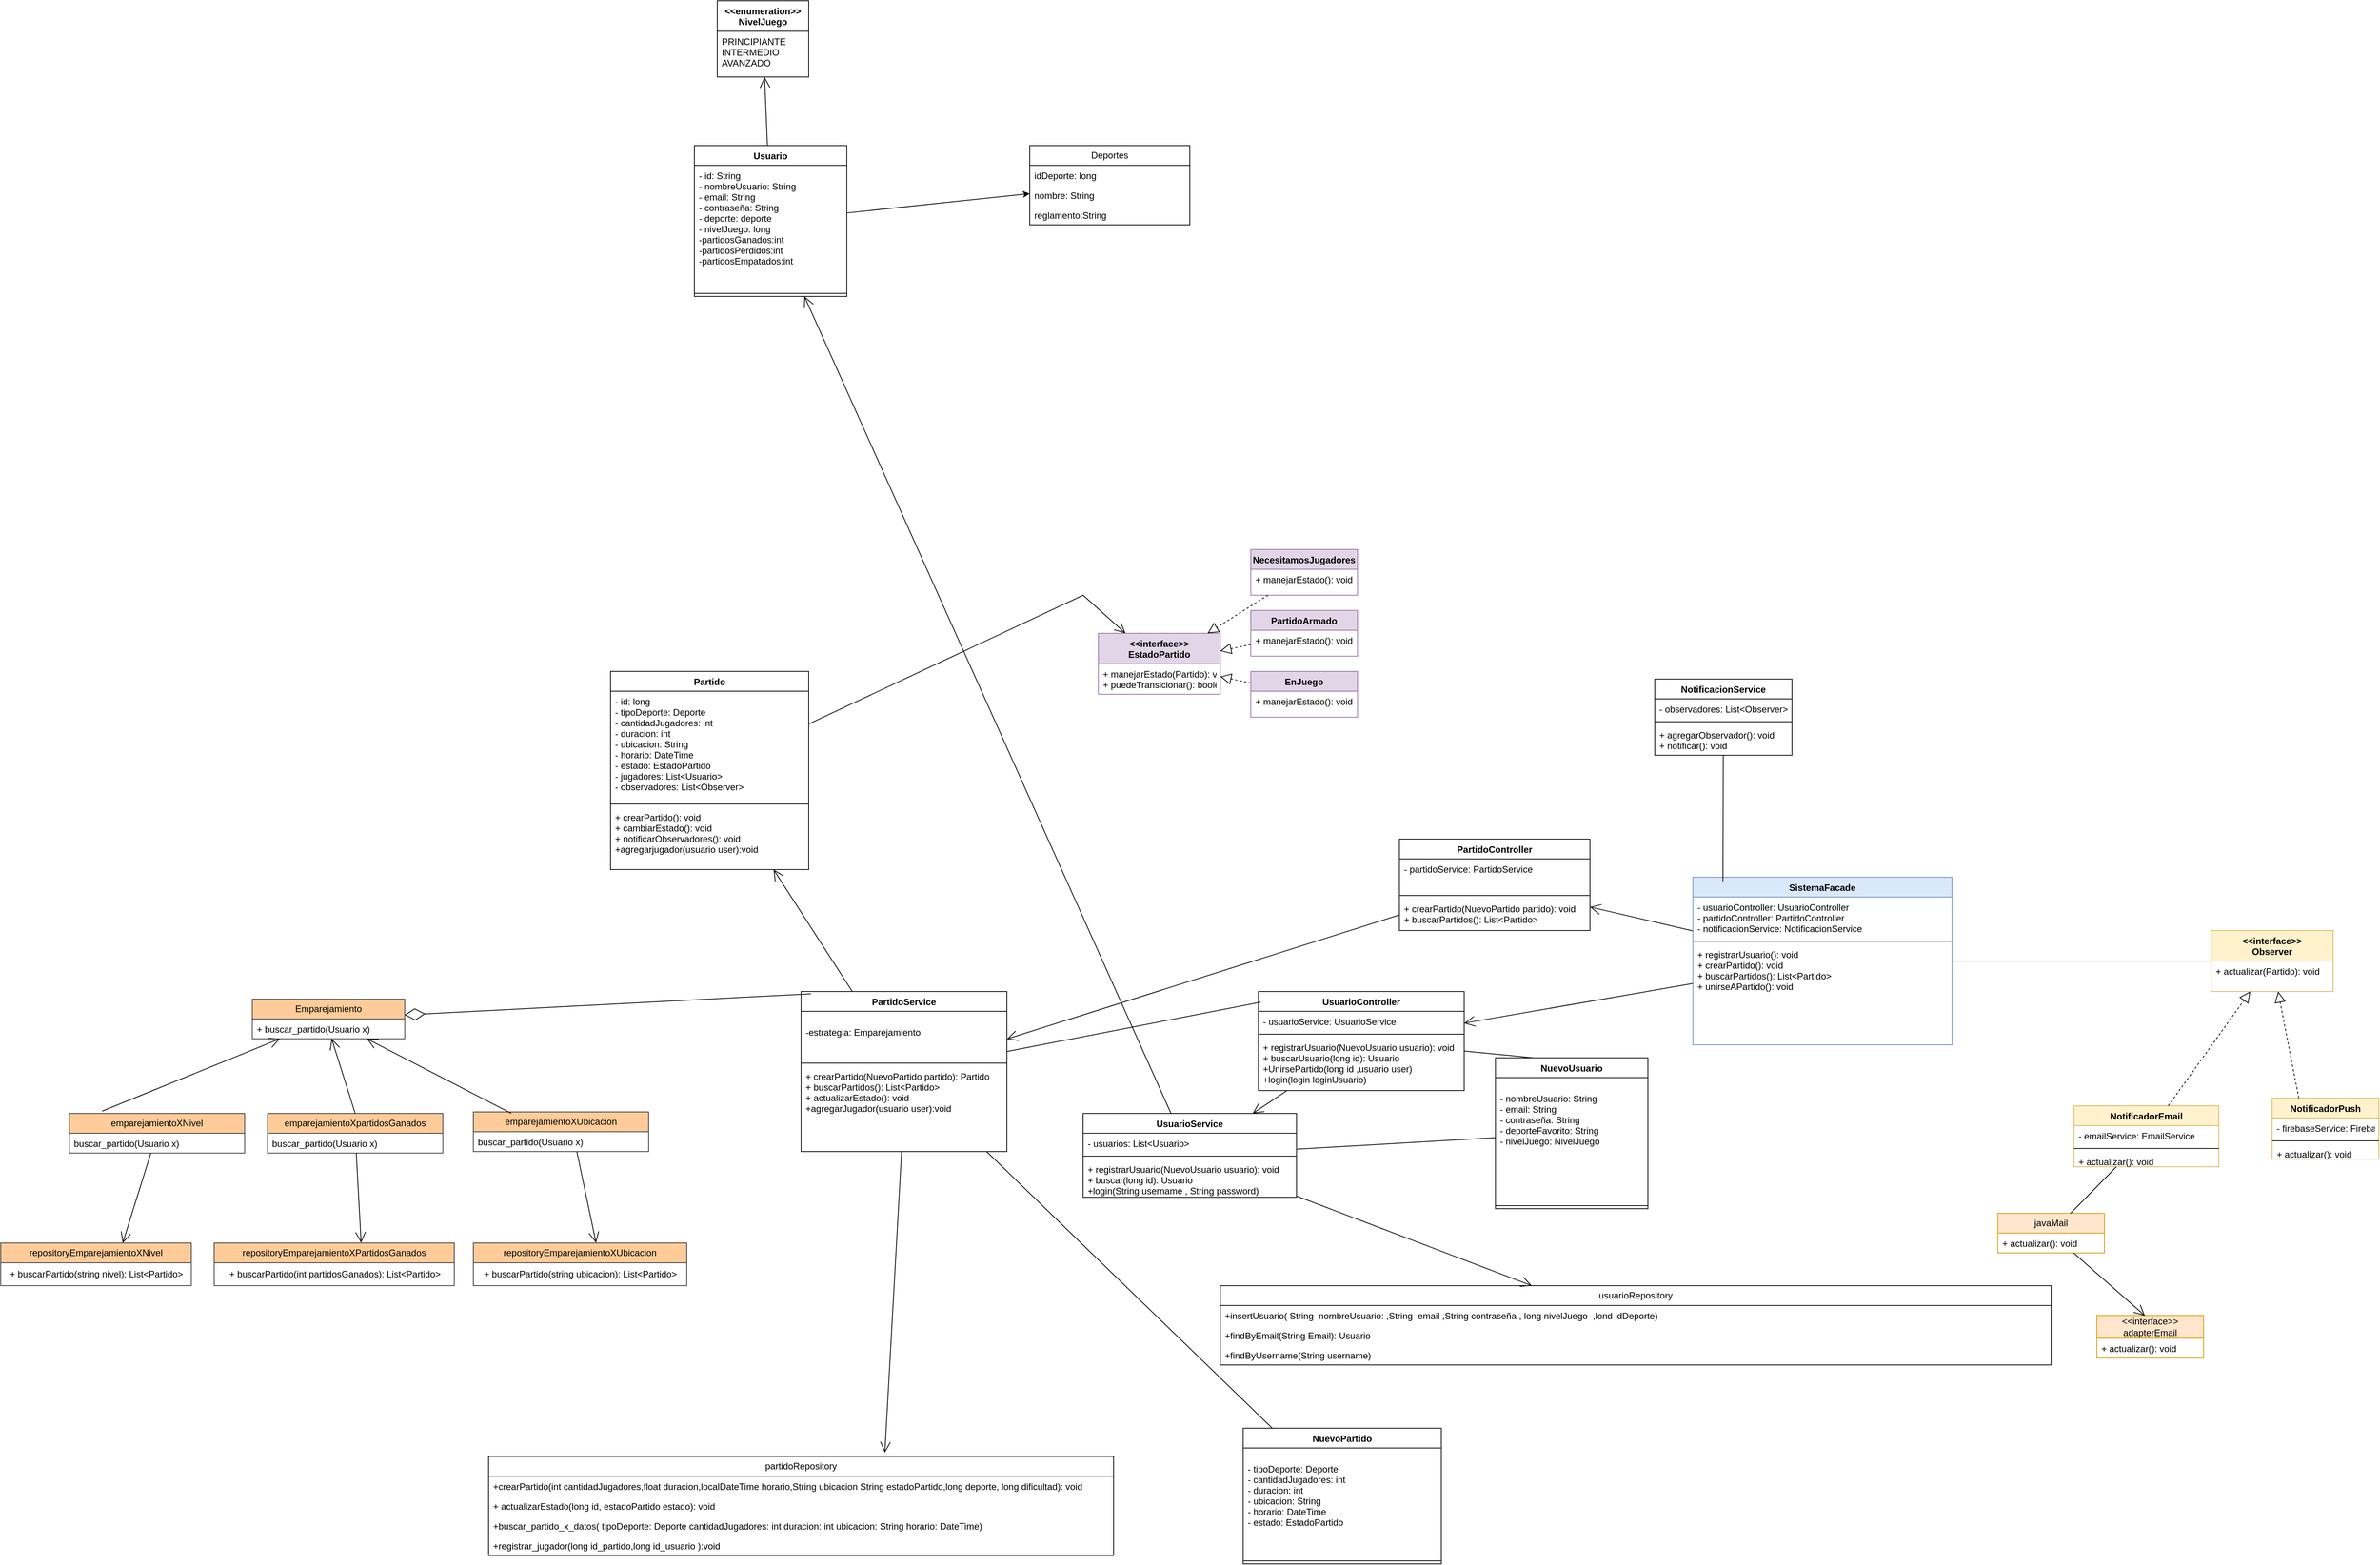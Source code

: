 <mxfile version="27.1.5">
  <diagram name="Sistema Uno Mas" id="S-PPiSsKCW6sKXs3TDAY">
    <mxGraphModel dx="2328" dy="1957" grid="1" gridSize="10" guides="1" tooltips="1" connect="1" arrows="1" fold="1" page="1" pageScale="1" pageWidth="827" pageHeight="1169" math="0" shadow="0">
      <root>
        <mxCell id="0" />
        <mxCell id="1" parent="0" />
        <mxCell id="7enQQFhJduCWUwf3kR5V-2" value="Usuario" style="swimlane;fontStyle=1;align=center;verticalAlign=top;childLayout=stackLayout;horizontal=1;startSize=26;horizontalStack=0;resizeParent=1;resizeParentMax=0;resizeLast=0;collapsible=1;marginBottom=0;" parent="1" vertex="1">
          <mxGeometry x="90" y="100" width="200" height="198" as="geometry" />
        </mxCell>
        <mxCell id="7enQQFhJduCWUwf3kR5V-3" value="- id: String&#xa;- nombreUsuario: String&#xa;- email: String&#xa;- contraseña: String&#xa;- deporte: deporte&#xa;- nivelJuego: long&#xa;-partidosGanados:int&#xa;-partidosPerdidos:int&#xa;-partidosEmpatados:int" style="text;strokeColor=none;fillColor=none;align=left;verticalAlign=top;spacingLeft=4;spacingRight=4;overflow=hidden;rotatable=0;points=[[0,0.5],[1,0.5]];portConstraint=eastwest;" parent="7enQQFhJduCWUwf3kR5V-2" vertex="1">
          <mxGeometry y="26" width="200" height="164" as="geometry" />
        </mxCell>
        <mxCell id="7enQQFhJduCWUwf3kR5V-4" value="" style="line;strokeWidth=1;fillColor=none;align=left;verticalAlign=middle;spacingTop=-1;spacingLeft=3;spacingRight=3;rotatable=0;labelPosition=right;points=[];portConstraint=eastwest;" parent="7enQQFhJduCWUwf3kR5V-2" vertex="1">
          <mxGeometry y="190" width="200" height="8" as="geometry" />
        </mxCell>
        <mxCell id="7enQQFhJduCWUwf3kR5V-6" value="&lt;&lt;enumeration&gt;&gt;&#xa;NivelJuego" style="swimlane;fontStyle=1;align=center;verticalAlign=top;childLayout=stackLayout;horizontal=1;startSize=40;horizontalStack=0;resizeParent=1;resizeParentMax=0;resizeLast=0;collapsible=1;marginBottom=0;" parent="1" vertex="1">
          <mxGeometry x="120" y="-90" width="120" height="100" as="geometry" />
        </mxCell>
        <mxCell id="7enQQFhJduCWUwf3kR5V-7" value="PRINCIPIANTE&#xa;INTERMEDIO&#xa;AVANZADO" style="text;strokeColor=none;fillColor=none;align=left;verticalAlign=top;spacingLeft=4;spacingRight=4;overflow=hidden;rotatable=0;points=[[0,0.5],[1,0.5]];portConstraint=eastwest;" parent="7enQQFhJduCWUwf3kR5V-6" vertex="1">
          <mxGeometry y="40" width="120" height="60" as="geometry" />
        </mxCell>
        <mxCell id="7enQQFhJduCWUwf3kR5V-8" value="Partido" style="swimlane;fontStyle=1;align=center;verticalAlign=top;childLayout=stackLayout;horizontal=1;startSize=26;horizontalStack=0;resizeParent=1;resizeParentMax=0;resizeLast=0;collapsible=1;marginBottom=0;" parent="1" vertex="1">
          <mxGeometry x="-20" y="790" width="260" height="260" as="geometry" />
        </mxCell>
        <mxCell id="7enQQFhJduCWUwf3kR5V-9" value="- id: long&#xa;- tipoDeporte: Deporte&#xa;- cantidadJugadores: int&#xa;- duracion: int&#xa;- ubicacion: String&#xa;- horario: DateTime&#xa;- estado: EstadoPartido&#xa;- jugadores: List&lt;Usuario&gt;&#xa;- observadores: List&lt;Observer&gt;" style="text;strokeColor=none;fillColor=none;align=left;verticalAlign=top;spacingLeft=4;spacingRight=4;overflow=hidden;rotatable=0;points=[[0,0.5],[1,0.5]];portConstraint=eastwest;" parent="7enQQFhJduCWUwf3kR5V-8" vertex="1">
          <mxGeometry y="26" width="260" height="144" as="geometry" />
        </mxCell>
        <mxCell id="7enQQFhJduCWUwf3kR5V-10" value="" style="line;strokeWidth=1;fillColor=none;align=left;verticalAlign=middle;spacingTop=-1;spacingLeft=3;spacingRight=3;rotatable=0;labelPosition=right;points=[];portConstraint=eastwest;" parent="7enQQFhJduCWUwf3kR5V-8" vertex="1">
          <mxGeometry y="170" width="260" height="8" as="geometry" />
        </mxCell>
        <mxCell id="7enQQFhJduCWUwf3kR5V-11" value="+ crearPartido(): void&#xa;+ cambiarEstado(): void&#xa;+ notificarObservadores(): void&#xa;+agregarjugador(usuario user):void" style="text;strokeColor=none;fillColor=none;align=left;verticalAlign=top;spacingLeft=4;spacingRight=4;overflow=hidden;rotatable=0;points=[[0,0.5],[1,0.5]];portConstraint=eastwest;" parent="7enQQFhJduCWUwf3kR5V-8" vertex="1">
          <mxGeometry y="178" width="260" height="82" as="geometry" />
        </mxCell>
        <mxCell id="7enQQFhJduCWUwf3kR5V-13" value="&lt;&lt;interface&gt;&gt;&#xa;EstadoPartido" style="swimlane;fontStyle=1;align=center;verticalAlign=top;childLayout=stackLayout;horizontal=1;startSize=40;horizontalStack=0;resizeParent=1;resizeParentMax=0;resizeLast=0;collapsible=1;marginBottom=0;fillColor=#E1D5E7;strokeColor=#9673A6;" parent="1" vertex="1">
          <mxGeometry x="620" y="740" width="160" height="80" as="geometry" />
        </mxCell>
        <mxCell id="7enQQFhJduCWUwf3kR5V-14" value="+ manejarEstado(Partido): void&#xa;+ puedeTransicionar(): boolean" style="text;strokeColor=none;fillColor=none;align=left;verticalAlign=top;spacingLeft=4;spacingRight=4;overflow=hidden;rotatable=0;points=[[0,0.5],[1,0.5]];portConstraint=eastwest;" parent="7enQQFhJduCWUwf3kR5V-13" vertex="1">
          <mxGeometry y="40" width="160" height="40" as="geometry" />
        </mxCell>
        <mxCell id="7enQQFhJduCWUwf3kR5V-15" value="NecesitamosJugadores" style="swimlane;fontStyle=1;align=center;verticalAlign=top;childLayout=stackLayout;horizontal=1;startSize=26;horizontalStack=0;resizeParent=1;resizeParentMax=0;resizeLast=0;collapsible=1;marginBottom=0;fillColor=#E1D5E7;strokeColor=#9673A6;" parent="1" vertex="1">
          <mxGeometry x="820" y="630" width="140" height="60" as="geometry" />
        </mxCell>
        <mxCell id="7enQQFhJduCWUwf3kR5V-16" value="+ manejarEstado(): void" style="text;strokeColor=none;fillColor=none;align=left;verticalAlign=top;spacingLeft=4;spacingRight=4;overflow=hidden;rotatable=0;points=[[0,0.5],[1,0.5]];portConstraint=eastwest;" parent="7enQQFhJduCWUwf3kR5V-15" vertex="1">
          <mxGeometry y="26" width="140" height="34" as="geometry" />
        </mxCell>
        <mxCell id="7enQQFhJduCWUwf3kR5V-17" value="PartidoArmado" style="swimlane;fontStyle=1;align=center;verticalAlign=top;childLayout=stackLayout;horizontal=1;startSize=26;horizontalStack=0;resizeParent=1;resizeParentMax=0;resizeLast=0;collapsible=1;marginBottom=0;fillColor=#E1D5E7;strokeColor=#9673A6;" parent="1" vertex="1">
          <mxGeometry x="820" y="710" width="140" height="60" as="geometry" />
        </mxCell>
        <mxCell id="7enQQFhJduCWUwf3kR5V-18" value="+ manejarEstado(): void" style="text;strokeColor=none;fillColor=none;align=left;verticalAlign=top;spacingLeft=4;spacingRight=4;overflow=hidden;rotatable=0;points=[[0,0.5],[1,0.5]];portConstraint=eastwest;" parent="7enQQFhJduCWUwf3kR5V-17" vertex="1">
          <mxGeometry y="26" width="140" height="34" as="geometry" />
        </mxCell>
        <mxCell id="7enQQFhJduCWUwf3kR5V-19" value="EnJuego" style="swimlane;fontStyle=1;align=center;verticalAlign=top;childLayout=stackLayout;horizontal=1;startSize=26;horizontalStack=0;resizeParent=1;resizeParentMax=0;resizeLast=0;collapsible=1;marginBottom=0;fillColor=#E1D5E7;strokeColor=#9673A6;" parent="1" vertex="1">
          <mxGeometry x="820" y="790" width="140" height="60" as="geometry" />
        </mxCell>
        <mxCell id="7enQQFhJduCWUwf3kR5V-20" value="+ manejarEstado(): void" style="text;strokeColor=none;fillColor=none;align=left;verticalAlign=top;spacingLeft=4;spacingRight=4;overflow=hidden;rotatable=0;points=[[0,0.5],[1,0.5]];portConstraint=eastwest;" parent="7enQQFhJduCWUwf3kR5V-19" vertex="1">
          <mxGeometry y="26" width="140" height="34" as="geometry" />
        </mxCell>
        <mxCell id="7enQQFhJduCWUwf3kR5V-61" value="SistemaFacade" style="swimlane;fontStyle=1;align=center;verticalAlign=top;childLayout=stackLayout;horizontal=1;startSize=26;horizontalStack=0;resizeParent=1;resizeParentMax=0;resizeLast=0;collapsible=1;marginBottom=0;fillColor=#DAE8FC;strokeColor=#6C8EBF;" parent="1" vertex="1">
          <mxGeometry x="1400" y="1060" width="340" height="220" as="geometry" />
        </mxCell>
        <mxCell id="7enQQFhJduCWUwf3kR5V-62" value="- usuarioController: UsuarioController&#xa;- partidoController: PartidoController&#xa;- notificacionService: NotificacionService" style="text;strokeColor=none;fillColor=none;align=left;verticalAlign=top;spacingLeft=4;spacingRight=4;overflow=hidden;rotatable=0;points=[[0,0.5],[1,0.5]];portConstraint=eastwest;" parent="7enQQFhJduCWUwf3kR5V-61" vertex="1">
          <mxGeometry y="26" width="340" height="54" as="geometry" />
        </mxCell>
        <mxCell id="7enQQFhJduCWUwf3kR5V-63" value="" style="line;strokeWidth=1;fillColor=none;align=left;verticalAlign=middle;spacingTop=-1;spacingLeft=3;spacingRight=3;rotatable=0;labelPosition=right;points=[];portConstraint=eastwest;" parent="7enQQFhJduCWUwf3kR5V-61" vertex="1">
          <mxGeometry y="80" width="340" height="8" as="geometry" />
        </mxCell>
        <mxCell id="7enQQFhJduCWUwf3kR5V-64" value="+ registrarUsuario(): void&#xa;+ crearPartido(): void&#xa;+ buscarPartidos(): List&lt;Partido&gt;&#xa;+ unirseAPartido(): void" style="text;strokeColor=none;fillColor=none;align=left;verticalAlign=top;spacingLeft=4;spacingRight=4;overflow=hidden;rotatable=0;points=[[0,0.5],[1,0.5]];portConstraint=eastwest;" parent="7enQQFhJduCWUwf3kR5V-61" vertex="1">
          <mxGeometry y="88" width="340" height="132" as="geometry" />
        </mxCell>
        <mxCell id="7enQQFhJduCWUwf3kR5V-65" value="PartidoController" style="swimlane;fontStyle=1;align=center;verticalAlign=top;childLayout=stackLayout;horizontal=1;startSize=26;horizontalStack=0;resizeParent=1;resizeParentMax=0;resizeLast=0;collapsible=1;marginBottom=0;" parent="1" vertex="1">
          <mxGeometry x="1015" y="1010" width="250" height="120" as="geometry" />
        </mxCell>
        <mxCell id="7enQQFhJduCWUwf3kR5V-66" value="- partidoService: PartidoService&#xa;" style="text;strokeColor=none;fillColor=none;align=left;verticalAlign=top;spacingLeft=4;spacingRight=4;overflow=hidden;rotatable=0;points=[[0,0.5],[1,0.5]];portConstraint=eastwest;" parent="7enQQFhJduCWUwf3kR5V-65" vertex="1">
          <mxGeometry y="26" width="250" height="44" as="geometry" />
        </mxCell>
        <mxCell id="7enQQFhJduCWUwf3kR5V-67" value="" style="line;strokeWidth=1;fillColor=none;align=left;verticalAlign=middle;spacingTop=-1;spacingLeft=3;spacingRight=3;rotatable=0;labelPosition=right;points=[];portConstraint=eastwest;" parent="7enQQFhJduCWUwf3kR5V-65" vertex="1">
          <mxGeometry y="70" width="250" height="8" as="geometry" />
        </mxCell>
        <mxCell id="7enQQFhJduCWUwf3kR5V-68" value="+ crearPartido(NuevoPartido partido): void&#xa;+ buscarPartidos(): List&lt;Partido&gt;" style="text;strokeColor=none;fillColor=none;align=left;verticalAlign=top;spacingLeft=4;spacingRight=4;overflow=hidden;rotatable=0;points=[[0,0.5],[1,0.5]];portConstraint=eastwest;" parent="7enQQFhJduCWUwf3kR5V-65" vertex="1">
          <mxGeometry y="78" width="250" height="42" as="geometry" />
        </mxCell>
        <mxCell id="7enQQFhJduCWUwf3kR5V-69" value="UsuarioController" style="swimlane;fontStyle=1;align=center;verticalAlign=top;childLayout=stackLayout;horizontal=1;startSize=26;horizontalStack=0;resizeParent=1;resizeParentMax=0;resizeLast=0;collapsible=1;marginBottom=0;" parent="1" vertex="1">
          <mxGeometry x="830" y="1210" width="270" height="130" as="geometry" />
        </mxCell>
        <mxCell id="7enQQFhJduCWUwf3kR5V-70" value="- usuarioService: UsuarioService" style="text;strokeColor=none;fillColor=none;align=left;verticalAlign=top;spacingLeft=4;spacingRight=4;overflow=hidden;rotatable=0;points=[[0,0.5],[1,0.5]];portConstraint=eastwest;" parent="7enQQFhJduCWUwf3kR5V-69" vertex="1">
          <mxGeometry y="26" width="270" height="26" as="geometry" />
        </mxCell>
        <mxCell id="7enQQFhJduCWUwf3kR5V-71" value="" style="line;strokeWidth=1;fillColor=none;align=left;verticalAlign=middle;spacingTop=-1;spacingLeft=3;spacingRight=3;rotatable=0;labelPosition=right;points=[];portConstraint=eastwest;" parent="7enQQFhJduCWUwf3kR5V-69" vertex="1">
          <mxGeometry y="52" width="270" height="8" as="geometry" />
        </mxCell>
        <mxCell id="7enQQFhJduCWUwf3kR5V-72" value="+ registrarUsuario(NuevoUsuario usuario): void&#xa;+ buscarUsuario(long id): Usuario&#xa;+UnirsePartido(long id ,usuario user)&#xa;+login(login loginUsuario)" style="text;strokeColor=none;fillColor=none;align=left;verticalAlign=top;spacingLeft=4;spacingRight=4;overflow=hidden;rotatable=0;points=[[0,0.5],[1,0.5]];portConstraint=eastwest;" parent="7enQQFhJduCWUwf3kR5V-69" vertex="1">
          <mxGeometry y="60" width="270" height="70" as="geometry" />
        </mxCell>
        <mxCell id="7enQQFhJduCWUwf3kR5V-74" value="PartidoService" style="swimlane;fontStyle=1;align=center;verticalAlign=top;childLayout=stackLayout;horizontal=1;startSize=26;horizontalStack=0;resizeParent=1;resizeParentMax=0;resizeLast=0;collapsible=1;marginBottom=0;" parent="1" vertex="1">
          <mxGeometry x="230" y="1210" width="270" height="210" as="geometry" />
        </mxCell>
        <mxCell id="7enQQFhJduCWUwf3kR5V-75" value="&#xa;-estrategia: Emparejamiento" style="text;strokeColor=none;fillColor=none;align=left;verticalAlign=top;spacingLeft=4;spacingRight=4;overflow=hidden;rotatable=0;points=[[0,0.5],[1,0.5]];portConstraint=eastwest;" parent="7enQQFhJduCWUwf3kR5V-74" vertex="1">
          <mxGeometry y="26" width="270" height="64" as="geometry" />
        </mxCell>
        <mxCell id="7enQQFhJduCWUwf3kR5V-76" value="" style="line;strokeWidth=1;fillColor=none;align=left;verticalAlign=middle;spacingTop=-1;spacingLeft=3;spacingRight=3;rotatable=0;labelPosition=right;points=[];portConstraint=eastwest;" parent="7enQQFhJduCWUwf3kR5V-74" vertex="1">
          <mxGeometry y="90" width="270" height="8" as="geometry" />
        </mxCell>
        <mxCell id="7enQQFhJduCWUwf3kR5V-77" value="+ crearPartido(NuevoPartido partido): Partido&#xa;+ buscarPartidos(): List&lt;Partido&gt;&#xa;+ actualizarEstado(): void&#xa;+agregarJugador(usuario user):void" style="text;strokeColor=none;fillColor=none;align=left;verticalAlign=top;spacingLeft=4;spacingRight=4;overflow=hidden;rotatable=0;points=[[0,0.5],[1,0.5]];portConstraint=eastwest;" parent="7enQQFhJduCWUwf3kR5V-74" vertex="1">
          <mxGeometry y="98" width="270" height="112" as="geometry" />
        </mxCell>
        <mxCell id="7enQQFhJduCWUwf3kR5V-78" value="UsuarioService" style="swimlane;fontStyle=1;align=center;verticalAlign=top;childLayout=stackLayout;horizontal=1;startSize=26;horizontalStack=0;resizeParent=1;resizeParentMax=0;resizeLast=0;collapsible=1;marginBottom=0;" parent="1" vertex="1">
          <mxGeometry x="600" y="1370" width="280" height="110" as="geometry" />
        </mxCell>
        <mxCell id="7enQQFhJduCWUwf3kR5V-79" value="- usuarios: List&lt;Usuario&gt;" style="text;strokeColor=none;fillColor=none;align=left;verticalAlign=top;spacingLeft=4;spacingRight=4;overflow=hidden;rotatable=0;points=[[0,0.5],[1,0.5]];portConstraint=eastwest;" parent="7enQQFhJduCWUwf3kR5V-78" vertex="1">
          <mxGeometry y="26" width="280" height="26" as="geometry" />
        </mxCell>
        <mxCell id="7enQQFhJduCWUwf3kR5V-80" value="" style="line;strokeWidth=1;fillColor=none;align=left;verticalAlign=middle;spacingTop=-1;spacingLeft=3;spacingRight=3;rotatable=0;labelPosition=right;points=[];portConstraint=eastwest;" parent="7enQQFhJduCWUwf3kR5V-78" vertex="1">
          <mxGeometry y="52" width="280" height="8" as="geometry" />
        </mxCell>
        <mxCell id="7enQQFhJduCWUwf3kR5V-81" value="+ registrarUsuario(NuevoUsuario usuario): void&#xa;+ buscar(long id): Usuario&#xa;+login(String username , String password)" style="text;strokeColor=none;fillColor=none;align=left;verticalAlign=top;spacingLeft=4;spacingRight=4;overflow=hidden;rotatable=0;points=[[0,0.5],[1,0.5]];portConstraint=eastwest;" parent="7enQQFhJduCWUwf3kR5V-78" vertex="1">
          <mxGeometry y="60" width="280" height="50" as="geometry" />
        </mxCell>
        <mxCell id="7enQQFhJduCWUwf3kR5V-82" value="NotificacionService" style="swimlane;fontStyle=1;align=center;verticalAlign=top;childLayout=stackLayout;horizontal=1;startSize=26;horizontalStack=0;resizeParent=1;resizeParentMax=0;resizeLast=0;collapsible=1;marginBottom=0;" parent="1" vertex="1">
          <mxGeometry x="1350" y="800" width="180" height="100" as="geometry" />
        </mxCell>
        <mxCell id="7enQQFhJduCWUwf3kR5V-83" value="- observadores: List&lt;Observer&gt;" style="text;strokeColor=none;fillColor=none;align=left;verticalAlign=top;spacingLeft=4;spacingRight=4;overflow=hidden;rotatable=0;points=[[0,0.5],[1,0.5]];portConstraint=eastwest;" parent="7enQQFhJduCWUwf3kR5V-82" vertex="1">
          <mxGeometry y="26" width="180" height="26" as="geometry" />
        </mxCell>
        <mxCell id="7enQQFhJduCWUwf3kR5V-84" value="" style="line;strokeWidth=1;fillColor=none;align=left;verticalAlign=middle;spacingTop=-1;spacingLeft=3;spacingRight=3;rotatable=0;labelPosition=right;points=[];portConstraint=eastwest;" parent="7enQQFhJduCWUwf3kR5V-82" vertex="1">
          <mxGeometry y="52" width="180" height="8" as="geometry" />
        </mxCell>
        <mxCell id="7enQQFhJduCWUwf3kR5V-85" value="+ agregarObservador(): void&#xa;+ notificar(): void" style="text;strokeColor=none;fillColor=none;align=left;verticalAlign=top;spacingLeft=4;spacingRight=4;overflow=hidden;rotatable=0;points=[[0,0.5],[1,0.5]];portConstraint=eastwest;" parent="7enQQFhJduCWUwf3kR5V-82" vertex="1">
          <mxGeometry y="60" width="180" height="40" as="geometry" />
        </mxCell>
        <mxCell id="7enQQFhJduCWUwf3kR5V-86" value="" style="endArrow=open;endFill=1;endSize=12;html=1;rounded=0;" parent="1" source="7enQQFhJduCWUwf3kR5V-2" target="7enQQFhJduCWUwf3kR5V-6" edge="1">
          <mxGeometry width="160" relative="1" as="geometry">
            <mxPoint x="550" y="450" as="sourcePoint" />
            <mxPoint x="600" y="450" as="targetPoint" />
          </mxGeometry>
        </mxCell>
        <mxCell id="7enQQFhJduCWUwf3kR5V-87" value="" style="endArrow=open;endFill=1;endSize=12;html=1;rounded=0;" parent="1" source="7enQQFhJduCWUwf3kR5V-8" target="7enQQFhJduCWUwf3kR5V-13" edge="1">
          <mxGeometry width="160" relative="1" as="geometry">
            <mxPoint x="570" y="670" as="sourcePoint" />
            <mxPoint x="620" y="670" as="targetPoint" />
            <Array as="points">
              <mxPoint x="600" y="690" />
            </Array>
          </mxGeometry>
        </mxCell>
        <mxCell id="7enQQFhJduCWUwf3kR5V-88" value="" style="endArrow=block;dashed=1;endFill=0;endSize=12;html=1;rounded=0;" parent="1" source="7enQQFhJduCWUwf3kR5V-15" target="7enQQFhJduCWUwf3kR5V-13" edge="1">
          <mxGeometry width="160" relative="1" as="geometry">
            <mxPoint x="820" y="660" as="sourcePoint" />
            <mxPoint x="780" y="670" as="targetPoint" />
          </mxGeometry>
        </mxCell>
        <mxCell id="7enQQFhJduCWUwf3kR5V-89" value="" style="endArrow=block;dashed=1;endFill=0;endSize=12;html=1;rounded=0;" parent="1" source="7enQQFhJduCWUwf3kR5V-17" target="7enQQFhJduCWUwf3kR5V-13" edge="1">
          <mxGeometry width="160" relative="1" as="geometry">
            <mxPoint x="820" y="740" as="sourcePoint" />
            <mxPoint x="780" y="670" as="targetPoint" />
          </mxGeometry>
        </mxCell>
        <mxCell id="7enQQFhJduCWUwf3kR5V-90" value="" style="endArrow=block;dashed=1;endFill=0;endSize=12;html=1;rounded=0;" parent="1" source="7enQQFhJduCWUwf3kR5V-19" target="7enQQFhJduCWUwf3kR5V-13" edge="1">
          <mxGeometry width="160" relative="1" as="geometry">
            <mxPoint x="820" y="820" as="sourcePoint" />
            <mxPoint x="780" y="670" as="targetPoint" />
          </mxGeometry>
        </mxCell>
        <mxCell id="7enQQFhJduCWUwf3kR5V-101" value="" style="endArrow=open;endFill=1;endSize=12;html=1;rounded=0;" parent="1" source="7enQQFhJduCWUwf3kR5V-65" target="7enQQFhJduCWUwf3kR5V-74" edge="1">
          <mxGeometry width="160" relative="1" as="geometry">
            <mxPoint x="750" y="980" as="sourcePoint" />
            <mxPoint x="530" y="1120" as="targetPoint" />
          </mxGeometry>
        </mxCell>
        <mxCell id="7enQQFhJduCWUwf3kR5V-102" value="" style="endArrow=open;endFill=1;endSize=12;html=1;rounded=0;" parent="1" source="7enQQFhJduCWUwf3kR5V-69" target="7enQQFhJduCWUwf3kR5V-78" edge="1">
          <mxGeometry width="160" relative="1" as="geometry">
            <mxPoint x="750" y="1100" as="sourcePoint" />
            <mxPoint x="650" y="1120" as="targetPoint" />
          </mxGeometry>
        </mxCell>
        <mxCell id="7enQQFhJduCWUwf3kR5V-103" value="" style="endArrow=open;endFill=1;endSize=12;html=1;rounded=0;" parent="1" source="7enQQFhJduCWUwf3kR5V-61" target="7enQQFhJduCWUwf3kR5V-65" edge="1">
          <mxGeometry width="160" relative="1" as="geometry">
            <mxPoint x="1000" y="920" as="sourcePoint" />
            <mxPoint x="950" y="920" as="targetPoint" />
          </mxGeometry>
        </mxCell>
        <mxCell id="7enQQFhJduCWUwf3kR5V-104" value="" style="endArrow=open;endFill=1;endSize=12;html=1;rounded=0;" parent="1" source="7enQQFhJduCWUwf3kR5V-61" target="7enQQFhJduCWUwf3kR5V-69" edge="1">
          <mxGeometry width="160" relative="1" as="geometry">
            <mxPoint x="1000" y="1000" as="sourcePoint" />
            <mxPoint x="910" y="1050" as="targetPoint" />
          </mxGeometry>
        </mxCell>
        <mxCell id="7enQQFhJduCWUwf3kR5V-106" value="" style="endArrow=open;endFill=1;endSize=12;html=1;rounded=0;" parent="1" source="7enQQFhJduCWUwf3kR5V-74" target="7enQQFhJduCWUwf3kR5V-8" edge="1">
          <mxGeometry width="160" relative="1" as="geometry">
            <mxPoint x="440" y="1120" as="sourcePoint" />
            <mxPoint x="460" y="820" as="targetPoint" />
          </mxGeometry>
        </mxCell>
        <mxCell id="7enQQFhJduCWUwf3kR5V-107" value="" style="endArrow=open;endFill=1;endSize=12;html=1;rounded=0;" parent="1" source="7enQQFhJduCWUwf3kR5V-78" target="7enQQFhJduCWUwf3kR5V-2" edge="1">
          <mxGeometry width="160" relative="1" as="geometry">
            <mxPoint x="650" y="1120" as="sourcePoint" />
            <mxPoint x="450" y="560" as="targetPoint" />
          </mxGeometry>
        </mxCell>
        <mxCell id="NQEIJGQcPzMvrVjvUhP2-1" value="partidoRepository" style="swimlane;fontStyle=0;childLayout=stackLayout;horizontal=1;startSize=26;fillColor=none;horizontalStack=0;resizeParent=1;resizeParentMax=0;resizeLast=0;collapsible=1;marginBottom=0;whiteSpace=wrap;html=1;" parent="1" vertex="1">
          <mxGeometry x="-180" y="1820" width="820" height="130" as="geometry" />
        </mxCell>
        <mxCell id="NQEIJGQcPzMvrVjvUhP2-3" value="&lt;span style=&quot;text-wrap-mode: nowrap;&quot;&gt;+crearPartido(int cantidadJugadores,float duracion,localDateTime horario,String ubicacion String estadoPartido,long deporte, long dificultad): void&lt;/span&gt;" style="text;strokeColor=none;fillColor=none;align=left;verticalAlign=top;spacingLeft=4;spacingRight=4;overflow=hidden;rotatable=0;points=[[0,0.5],[1,0.5]];portConstraint=eastwest;whiteSpace=wrap;html=1;" parent="NQEIJGQcPzMvrVjvUhP2-1" vertex="1">
          <mxGeometry y="26" width="820" height="26" as="geometry" />
        </mxCell>
        <mxCell id="NQEIJGQcPzMvrVjvUhP2-5" value="&lt;span style=&quot;text-wrap-mode: nowrap;&quot;&gt;+ actualizarEstado(long id, estadoPartido estado): void&lt;/span&gt;" style="text;strokeColor=none;fillColor=none;align=left;verticalAlign=top;spacingLeft=4;spacingRight=4;overflow=hidden;rotatable=0;points=[[0,0.5],[1,0.5]];portConstraint=eastwest;whiteSpace=wrap;html=1;" parent="NQEIJGQcPzMvrVjvUhP2-1" vertex="1">
          <mxGeometry y="52" width="820" height="26" as="geometry" />
        </mxCell>
        <mxCell id="NQEIJGQcPzMvrVjvUhP2-7" value="&lt;span style=&quot;text-wrap-mode: nowrap;&quot;&gt;+buscar_partido_x_datos(&amp;nbsp;&lt;/span&gt;&lt;span style=&quot;text-wrap-mode: nowrap;&quot;&gt;tipoDeporte: Deporte&amp;nbsp;&lt;/span&gt;&lt;span style=&quot;text-wrap-mode: nowrap;&quot;&gt;cantidadJugadores: int&amp;nbsp;&lt;/span&gt;&lt;span style=&quot;text-wrap-mode: nowrap;&quot;&gt;duracion: int&amp;nbsp;&lt;/span&gt;&lt;span style=&quot;text-wrap-mode: nowrap;&quot;&gt;ubicacion: String&amp;nbsp;&lt;/span&gt;&lt;span style=&quot;text-wrap-mode: nowrap;&quot;&gt;horario: DateTime&lt;/span&gt;&lt;span style=&quot;text-wrap-mode: nowrap;&quot;&gt;)&lt;/span&gt;" style="text;strokeColor=none;fillColor=none;align=left;verticalAlign=top;spacingLeft=4;spacingRight=4;overflow=hidden;rotatable=0;points=[[0,0.5],[1,0.5]];portConstraint=eastwest;whiteSpace=wrap;html=1;" parent="NQEIJGQcPzMvrVjvUhP2-1" vertex="1">
          <mxGeometry y="78" width="820" height="26" as="geometry" />
        </mxCell>
        <mxCell id="Y-XQg_TyYfV80YrWclPQ-74" value="&lt;span style=&quot;text-wrap-mode: nowrap;&quot;&gt;+registrar_jugador(long id_partido,long id_usuario ):void&lt;/span&gt;" style="text;strokeColor=none;fillColor=none;align=left;verticalAlign=top;spacingLeft=4;spacingRight=4;overflow=hidden;rotatable=0;points=[[0,0.5],[1,0.5]];portConstraint=eastwest;whiteSpace=wrap;html=1;" parent="NQEIJGQcPzMvrVjvUhP2-1" vertex="1">
          <mxGeometry y="104" width="820" height="26" as="geometry" />
        </mxCell>
        <mxCell id="NQEIJGQcPzMvrVjvUhP2-6" value="" style="endArrow=open;endFill=1;endSize=12;html=1;rounded=0;entryX=0.634;entryY=-0.038;entryDx=0;entryDy=0;entryPerimeter=0;" parent="1" source="7enQQFhJduCWUwf3kR5V-77" target="NQEIJGQcPzMvrVjvUhP2-1" edge="1">
          <mxGeometry width="160" relative="1" as="geometry">
            <mxPoint x="249" y="1400" as="sourcePoint" />
            <mxPoint x="120" y="1300" as="targetPoint" />
          </mxGeometry>
        </mxCell>
        <mxCell id="NQEIJGQcPzMvrVjvUhP2-8" value="Emparejamiento" style="swimlane;fontStyle=0;childLayout=stackLayout;horizontal=1;startSize=26;fillColor=#ffcc99;horizontalStack=0;resizeParent=1;resizeParentMax=0;resizeLast=0;collapsible=1;marginBottom=0;whiteSpace=wrap;html=1;strokeColor=#36393d;" parent="1" vertex="1">
          <mxGeometry x="-490" y="1220" width="200" height="52" as="geometry" />
        </mxCell>
        <mxCell id="NQEIJGQcPzMvrVjvUhP2-11" value="+ buscar_partido(Usuario x)" style="text;strokeColor=none;fillColor=none;align=left;verticalAlign=top;spacingLeft=4;spacingRight=4;overflow=hidden;rotatable=0;points=[[0,0.5],[1,0.5]];portConstraint=eastwest;whiteSpace=wrap;html=1;" parent="NQEIJGQcPzMvrVjvUhP2-8" vertex="1">
          <mxGeometry y="26" width="200" height="26" as="geometry" />
        </mxCell>
        <mxCell id="NQEIJGQcPzMvrVjvUhP2-12" value="" style="endArrow=diamondThin;endFill=0;endSize=24;html=1;rounded=0;exitX=0.048;exitY=0.014;exitDx=0;exitDy=0;exitPerimeter=0;" parent="1" source="7enQQFhJduCWUwf3kR5V-74" target="NQEIJGQcPzMvrVjvUhP2-8" edge="1">
          <mxGeometry width="160" relative="1" as="geometry">
            <mxPoint x="-20" y="1330" as="sourcePoint" />
            <mxPoint x="140" y="1330" as="targetPoint" />
          </mxGeometry>
        </mxCell>
        <mxCell id="NQEIJGQcPzMvrVjvUhP2-13" value="emparejamientoXNivel" style="swimlane;fontStyle=0;childLayout=stackLayout;horizontal=1;startSize=26;fillColor=#ffcc99;horizontalStack=0;resizeParent=1;resizeParentMax=0;resizeLast=0;collapsible=1;marginBottom=0;whiteSpace=wrap;html=1;strokeColor=#36393d;" parent="1" vertex="1">
          <mxGeometry x="-730" y="1370" width="230" height="52" as="geometry" />
        </mxCell>
        <mxCell id="NQEIJGQcPzMvrVjvUhP2-14" value="buscar_partido(Usuario x)" style="text;strokeColor=none;fillColor=none;align=left;verticalAlign=top;spacingLeft=4;spacingRight=4;overflow=hidden;rotatable=0;points=[[0,0.5],[1,0.5]];portConstraint=eastwest;whiteSpace=wrap;html=1;" parent="NQEIJGQcPzMvrVjvUhP2-13" vertex="1">
          <mxGeometry y="26" width="230" height="26" as="geometry" />
        </mxCell>
        <mxCell id="Y-XQg_TyYfV80YrWclPQ-1" value="emparejamientoXpartidosGanados" style="swimlane;fontStyle=0;childLayout=stackLayout;horizontal=1;startSize=26;fillColor=#ffcc99;horizontalStack=0;resizeParent=1;resizeParentMax=0;resizeLast=0;collapsible=1;marginBottom=0;whiteSpace=wrap;html=1;strokeColor=#36393d;" parent="1" vertex="1">
          <mxGeometry x="-470" y="1370" width="230" height="52" as="geometry" />
        </mxCell>
        <mxCell id="Y-XQg_TyYfV80YrWclPQ-2" value="buscar_partido(Usuario x)" style="text;strokeColor=none;fillColor=none;align=left;verticalAlign=top;spacingLeft=4;spacingRight=4;overflow=hidden;rotatable=0;points=[[0,0.5],[1,0.5]];portConstraint=eastwest;whiteSpace=wrap;html=1;" parent="Y-XQg_TyYfV80YrWclPQ-1" vertex="1">
          <mxGeometry y="26" width="230" height="26" as="geometry" />
        </mxCell>
        <mxCell id="Y-XQg_TyYfV80YrWclPQ-3" value="emparejamientoXUbicacion" style="swimlane;fontStyle=0;childLayout=stackLayout;horizontal=1;startSize=26;fillColor=#ffcc99;horizontalStack=0;resizeParent=1;resizeParentMax=0;resizeLast=0;collapsible=1;marginBottom=0;whiteSpace=wrap;html=1;strokeColor=#36393d;" parent="1" vertex="1">
          <mxGeometry x="-200" y="1368" width="230" height="52" as="geometry" />
        </mxCell>
        <mxCell id="Y-XQg_TyYfV80YrWclPQ-4" value="buscar_partido(Usuario x)" style="text;strokeColor=none;fillColor=none;align=left;verticalAlign=top;spacingLeft=4;spacingRight=4;overflow=hidden;rotatable=0;points=[[0,0.5],[1,0.5]];portConstraint=eastwest;whiteSpace=wrap;html=1;" parent="Y-XQg_TyYfV80YrWclPQ-3" vertex="1">
          <mxGeometry y="26" width="230" height="26" as="geometry" />
        </mxCell>
        <mxCell id="Y-XQg_TyYfV80YrWclPQ-5" value="" style="endArrow=open;endFill=1;endSize=12;html=1;rounded=0;exitX=0.187;exitY=-0.058;exitDx=0;exitDy=0;exitPerimeter=0;" parent="1" source="NQEIJGQcPzMvrVjvUhP2-13" target="NQEIJGQcPzMvrVjvUhP2-8" edge="1">
          <mxGeometry width="160" relative="1" as="geometry">
            <mxPoint x="-730" y="1300" as="sourcePoint" />
            <mxPoint x="-570" y="1300" as="targetPoint" />
          </mxGeometry>
        </mxCell>
        <mxCell id="Y-XQg_TyYfV80YrWclPQ-6" value="" style="endArrow=open;endFill=1;endSize=12;html=1;rounded=0;exitX=0.5;exitY=0;exitDx=0;exitDy=0;" parent="1" source="Y-XQg_TyYfV80YrWclPQ-1" target="NQEIJGQcPzMvrVjvUhP2-11" edge="1">
          <mxGeometry width="160" relative="1" as="geometry">
            <mxPoint x="-430" y="1340" as="sourcePoint" />
            <mxPoint x="-270" y="1340" as="targetPoint" />
          </mxGeometry>
        </mxCell>
        <mxCell id="Y-XQg_TyYfV80YrWclPQ-7" value="" style="endArrow=open;endFill=1;endSize=12;html=1;rounded=0;exitX=0.217;exitY=0.038;exitDx=0;exitDy=0;exitPerimeter=0;" parent="1" source="Y-XQg_TyYfV80YrWclPQ-3" target="NQEIJGQcPzMvrVjvUhP2-8" edge="1">
          <mxGeometry width="160" relative="1" as="geometry">
            <mxPoint x="-180" y="1320" as="sourcePoint" />
            <mxPoint x="-20" y="1320" as="targetPoint" />
          </mxGeometry>
        </mxCell>
        <mxCell id="Y-XQg_TyYfV80YrWclPQ-12" value="repositoryEmparejamientoXNivel" style="swimlane;fontStyle=0;childLayout=stackLayout;horizontal=1;startSize=26;fillColor=#ffcc99;horizontalStack=0;resizeParent=1;resizeParentMax=0;resizeLast=0;collapsible=1;marginBottom=0;whiteSpace=wrap;html=1;strokeColor=#36393d;" parent="1" vertex="1">
          <mxGeometry x="-820" y="1540" width="250" height="56" as="geometry" />
        </mxCell>
        <mxCell id="Y-XQg_TyYfV80YrWclPQ-16" value="&lt;span style=&quot;text-align: left;&quot;&gt;+ buscarPartido(string nivel): List&amp;lt;Partido&amp;gt;&lt;/span&gt;" style="text;html=1;align=center;verticalAlign=middle;resizable=0;points=[];autosize=1;strokeColor=none;fillColor=none;" parent="Y-XQg_TyYfV80YrWclPQ-12" vertex="1">
          <mxGeometry y="26" width="250" height="30" as="geometry" />
        </mxCell>
        <mxCell id="Y-XQg_TyYfV80YrWclPQ-17" value="" style="endArrow=open;endFill=1;endSize=12;html=1;rounded=0;entryX=0.64;entryY=0;entryDx=0;entryDy=0;entryPerimeter=0;" parent="1" source="NQEIJGQcPzMvrVjvUhP2-13" target="Y-XQg_TyYfV80YrWclPQ-12" edge="1">
          <mxGeometry width="160" relative="1" as="geometry">
            <mxPoint x="-730" y="1500" as="sourcePoint" />
            <mxPoint x="-570" y="1500" as="targetPoint" />
          </mxGeometry>
        </mxCell>
        <mxCell id="Y-XQg_TyYfV80YrWclPQ-19" value="repositoryEmparejamientoXPartidosGanados" style="swimlane;fontStyle=0;childLayout=stackLayout;horizontal=1;startSize=26;fillColor=#ffcc99;horizontalStack=0;resizeParent=1;resizeParentMax=0;resizeLast=0;collapsible=1;marginBottom=0;whiteSpace=wrap;html=1;strokeColor=#36393d;" parent="1" vertex="1">
          <mxGeometry x="-540" y="1540" width="315" height="56" as="geometry" />
        </mxCell>
        <mxCell id="Y-XQg_TyYfV80YrWclPQ-20" value="&lt;span style=&quot;text-align: left;&quot;&gt;+ buscarPartido(int partidosGanados): List&amp;lt;Partido&amp;gt;&lt;/span&gt;" style="text;html=1;align=center;verticalAlign=middle;resizable=0;points=[];autosize=1;strokeColor=none;fillColor=none;" parent="Y-XQg_TyYfV80YrWclPQ-19" vertex="1">
          <mxGeometry y="26" width="315" height="30" as="geometry" />
        </mxCell>
        <mxCell id="Y-XQg_TyYfV80YrWclPQ-21" value="repositoryEmparejamientoXUbicacion" style="swimlane;fontStyle=0;childLayout=stackLayout;horizontal=1;startSize=26;fillColor=#ffcc99;horizontalStack=0;resizeParent=1;resizeParentMax=0;resizeLast=0;collapsible=1;marginBottom=0;whiteSpace=wrap;html=1;strokeColor=#36393d;" parent="1" vertex="1">
          <mxGeometry x="-200" y="1540" width="280" height="56" as="geometry" />
        </mxCell>
        <mxCell id="Y-XQg_TyYfV80YrWclPQ-22" value="&lt;span style=&quot;text-align: left;&quot;&gt;+ buscarPartido(string ubicacion): List&amp;lt;Partido&amp;gt;&lt;/span&gt;" style="text;html=1;align=center;verticalAlign=middle;resizable=0;points=[];autosize=1;strokeColor=none;fillColor=none;" parent="Y-XQg_TyYfV80YrWclPQ-21" vertex="1">
          <mxGeometry y="26" width="280" height="30" as="geometry" />
        </mxCell>
        <mxCell id="Y-XQg_TyYfV80YrWclPQ-23" value="" style="endArrow=open;endFill=1;endSize=12;html=1;rounded=0;entryX=0.612;entryY=-0.005;entryDx=0;entryDy=0;entryPerimeter=0;" parent="1" source="Y-XQg_TyYfV80YrWclPQ-1" target="Y-XQg_TyYfV80YrWclPQ-19" edge="1">
          <mxGeometry width="160" relative="1" as="geometry">
            <mxPoint x="-361" y="1440" as="sourcePoint" />
            <mxPoint x="-349" y="1558" as="targetPoint" />
          </mxGeometry>
        </mxCell>
        <mxCell id="Y-XQg_TyYfV80YrWclPQ-25" value="" style="endArrow=open;endFill=1;endSize=12;html=1;rounded=0;entryX=0.575;entryY=-0.005;entryDx=0;entryDy=0;entryPerimeter=0;" parent="1" target="Y-XQg_TyYfV80YrWclPQ-21" edge="1">
          <mxGeometry width="160" relative="1" as="geometry">
            <mxPoint x="-64.222" y="1420" as="sourcePoint" />
            <mxPoint x="-105.78" y="1548" as="targetPoint" />
          </mxGeometry>
        </mxCell>
        <mxCell id="Y-XQg_TyYfV80YrWclPQ-31" value="usuarioRepository" style="swimlane;fontStyle=0;childLayout=stackLayout;horizontal=1;startSize=26;fillColor=none;horizontalStack=0;resizeParent=1;resizeParentMax=0;resizeLast=0;collapsible=1;marginBottom=0;whiteSpace=wrap;html=1;" parent="1" vertex="1">
          <mxGeometry x="780" y="1596" width="1090" height="104" as="geometry" />
        </mxCell>
        <mxCell id="Y-XQg_TyYfV80YrWclPQ-32" value="&lt;span style=&quot;background-color: transparent; color: light-dark(rgb(0, 0, 0), rgb(255, 255, 255));&quot;&gt;+insertUsuario(&amp;nbsp;&lt;/span&gt;&lt;span style=&quot;background-color: transparent; color: light-dark(rgb(0, 0, 0), rgb(255, 255, 255)); text-wrap-mode: nowrap;&quot;&gt;String&amp;nbsp;&amp;nbsp;&lt;/span&gt;&lt;span style=&quot;background-color: transparent; color: light-dark(rgb(0, 0, 0), rgb(255, 255, 255)); text-wrap-mode: nowrap;&quot;&gt;nombreUsuario: ,&lt;/span&gt;&lt;span style=&quot;background-color: transparent; color: light-dark(rgb(0, 0, 0), rgb(255, 255, 255)); text-wrap-mode: nowrap;&quot;&gt;String&amp;nbsp;&amp;nbsp;&lt;/span&gt;&lt;span style=&quot;background-color: transparent; color: light-dark(rgb(0, 0, 0), rgb(255, 255, 255)); text-wrap-mode: nowrap;&quot;&gt;email ,&lt;/span&gt;&lt;span style=&quot;background-color: transparent; color: light-dark(rgb(0, 0, 0), rgb(255, 255, 255)); text-wrap-mode: nowrap;&quot;&gt;String&amp;nbsp;&lt;/span&gt;&lt;span style=&quot;background-color: transparent; color: light-dark(rgb(0, 0, 0), rgb(255, 255, 255)); text-wrap-mode: nowrap;&quot;&gt;contraseña ,&lt;/span&gt;&lt;span style=&quot;background-color: transparent; color: light-dark(rgb(0, 0, 0), rgb(255, 255, 255)); text-wrap-mode: nowrap;&quot;&gt;&amp;nbsp;long nivelJuego&amp;nbsp; ,lond idDeporte&lt;/span&gt;&lt;span style=&quot;background-color: transparent; color: light-dark(rgb(0, 0, 0), rgb(255, 255, 255));&quot;&gt;)&lt;/span&gt;" style="text;strokeColor=none;fillColor=none;align=left;verticalAlign=top;spacingLeft=4;spacingRight=4;overflow=hidden;rotatable=0;points=[[0,0.5],[1,0.5]];portConstraint=eastwest;whiteSpace=wrap;html=1;" parent="Y-XQg_TyYfV80YrWclPQ-31" vertex="1">
          <mxGeometry y="26" width="1090" height="26" as="geometry" />
        </mxCell>
        <mxCell id="Y-XQg_TyYfV80YrWclPQ-34" value="&lt;span style=&quot;text-wrap-mode: nowrap; background-color: transparent; color: light-dark(rgb(0, 0, 0), rgb(255, 255, 255));&quot;&gt;+findByEmail(String Email): Usuario&lt;/span&gt;" style="text;strokeColor=none;fillColor=none;align=left;verticalAlign=top;spacingLeft=4;spacingRight=4;overflow=hidden;rotatable=0;points=[[0,0.5],[1,0.5]];portConstraint=eastwest;whiteSpace=wrap;html=1;" parent="Y-XQg_TyYfV80YrWclPQ-31" vertex="1">
          <mxGeometry y="52" width="1090" height="26" as="geometry" />
        </mxCell>
        <mxCell id="Np8iISL7kdnvJI0XK77B-1" value="&lt;span style=&quot;text-wrap-mode: nowrap;&quot;&gt;+findByUsername(String username)&lt;/span&gt;" style="text;strokeColor=none;fillColor=none;align=left;verticalAlign=top;spacingLeft=4;spacingRight=4;overflow=hidden;rotatable=0;points=[[0,0.5],[1,0.5]];portConstraint=eastwest;whiteSpace=wrap;html=1;" parent="Y-XQg_TyYfV80YrWclPQ-31" vertex="1">
          <mxGeometry y="78" width="1090" height="26" as="geometry" />
        </mxCell>
        <mxCell id="Y-XQg_TyYfV80YrWclPQ-35" value="" style="endArrow=open;endFill=1;endSize=12;html=1;rounded=0;" parent="1" source="7enQQFhJduCWUwf3kR5V-78" target="Y-XQg_TyYfV80YrWclPQ-31" edge="1">
          <mxGeometry width="160" relative="1" as="geometry">
            <mxPoint x="890" y="1460" as="sourcePoint" />
            <mxPoint x="964" y="1856" as="targetPoint" />
          </mxGeometry>
        </mxCell>
        <mxCell id="Y-XQg_TyYfV80YrWclPQ-36" value="" style="endArrow=none;html=1;rounded=0;entryX=0.116;entryY=0.024;entryDx=0;entryDy=0;entryPerimeter=0;" parent="1" source="7enQQFhJduCWUwf3kR5V-82" target="7enQQFhJduCWUwf3kR5V-61" edge="1">
          <mxGeometry width="50" height="50" relative="1" as="geometry">
            <mxPoint x="1240" y="1280" as="sourcePoint" />
            <mxPoint x="1290" y="1230" as="targetPoint" />
          </mxGeometry>
        </mxCell>
        <mxCell id="Y-XQg_TyYfV80YrWclPQ-37" value="&lt;&lt;interface&gt;&gt;&#xa;Observer" style="swimlane;fontStyle=1;align=center;verticalAlign=top;childLayout=stackLayout;horizontal=1;startSize=40;horizontalStack=0;resizeParent=1;resizeParentMax=0;resizeLast=0;collapsible=1;marginBottom=0;fillColor=#FFF2CC;strokeColor=#D6B656;" parent="1" vertex="1">
          <mxGeometry x="2080" y="1130" width="160" height="80" as="geometry" />
        </mxCell>
        <mxCell id="Y-XQg_TyYfV80YrWclPQ-38" value="+ actualizar(Partido): void" style="text;strokeColor=none;fillColor=none;align=left;verticalAlign=top;spacingLeft=4;spacingRight=4;overflow=hidden;rotatable=0;points=[[0,0.5],[1,0.5]];portConstraint=eastwest;" parent="Y-XQg_TyYfV80YrWclPQ-37" vertex="1">
          <mxGeometry y="40" width="160" height="40" as="geometry" />
        </mxCell>
        <mxCell id="Y-XQg_TyYfV80YrWclPQ-39" value="NotificadorEmail" style="swimlane;fontStyle=1;align=center;verticalAlign=top;childLayout=stackLayout;horizontal=1;startSize=26;horizontalStack=0;resizeParent=1;resizeParentMax=0;resizeLast=0;collapsible=1;marginBottom=0;fillColor=#FFF2CC;strokeColor=#D6B656;" parent="1" vertex="1">
          <mxGeometry x="1900" y="1360" width="190" height="80" as="geometry" />
        </mxCell>
        <mxCell id="Y-XQg_TyYfV80YrWclPQ-40" value="- emailService: EmailService" style="text;strokeColor=none;fillColor=none;align=left;verticalAlign=top;spacingLeft=4;spacingRight=4;overflow=hidden;rotatable=0;points=[[0,0.5],[1,0.5]];portConstraint=eastwest;" parent="Y-XQg_TyYfV80YrWclPQ-39" vertex="1">
          <mxGeometry y="26" width="190" height="26" as="geometry" />
        </mxCell>
        <mxCell id="Y-XQg_TyYfV80YrWclPQ-41" value="" style="line;strokeWidth=1;fillColor=none;align=left;verticalAlign=middle;spacingTop=-1;spacingLeft=3;spacingRight=3;rotatable=0;labelPosition=right;points=[];portConstraint=eastwest;" parent="Y-XQg_TyYfV80YrWclPQ-39" vertex="1">
          <mxGeometry y="52" width="190" height="8" as="geometry" />
        </mxCell>
        <mxCell id="Y-XQg_TyYfV80YrWclPQ-42" value="+ actualizar(): void" style="text;strokeColor=none;fillColor=none;align=left;verticalAlign=top;spacingLeft=4;spacingRight=4;overflow=hidden;rotatable=0;points=[[0,0.5],[1,0.5]];portConstraint=eastwest;" parent="Y-XQg_TyYfV80YrWclPQ-39" vertex="1">
          <mxGeometry y="60" width="190" height="20" as="geometry" />
        </mxCell>
        <mxCell id="Y-XQg_TyYfV80YrWclPQ-43" value="NotificadorPush" style="swimlane;fontStyle=1;align=center;verticalAlign=top;childLayout=stackLayout;horizontal=1;startSize=26;horizontalStack=0;resizeParent=1;resizeParentMax=0;resizeLast=0;collapsible=1;marginBottom=0;fillColor=#FFF2CC;strokeColor=#D6B656;" parent="1" vertex="1">
          <mxGeometry x="2160" y="1350" width="140" height="80" as="geometry" />
        </mxCell>
        <mxCell id="Y-XQg_TyYfV80YrWclPQ-44" value="- firebaseService: Firebase" style="text;strokeColor=none;fillColor=none;align=left;verticalAlign=top;spacingLeft=4;spacingRight=4;overflow=hidden;rotatable=0;points=[[0,0.5],[1,0.5]];portConstraint=eastwest;" parent="Y-XQg_TyYfV80YrWclPQ-43" vertex="1">
          <mxGeometry y="26" width="140" height="26" as="geometry" />
        </mxCell>
        <mxCell id="Y-XQg_TyYfV80YrWclPQ-45" value="" style="line;strokeWidth=1;fillColor=none;align=left;verticalAlign=middle;spacingTop=-1;spacingLeft=3;spacingRight=3;rotatable=0;labelPosition=right;points=[];portConstraint=eastwest;" parent="Y-XQg_TyYfV80YrWclPQ-43" vertex="1">
          <mxGeometry y="52" width="140" height="8" as="geometry" />
        </mxCell>
        <mxCell id="Y-XQg_TyYfV80YrWclPQ-46" value="+ actualizar(): void" style="text;strokeColor=none;fillColor=none;align=left;verticalAlign=top;spacingLeft=4;spacingRight=4;overflow=hidden;rotatable=0;points=[[0,0.5],[1,0.5]];portConstraint=eastwest;" parent="Y-XQg_TyYfV80YrWclPQ-43" vertex="1">
          <mxGeometry y="60" width="140" height="20" as="geometry" />
        </mxCell>
        <mxCell id="Y-XQg_TyYfV80YrWclPQ-47" value="" style="endArrow=block;dashed=1;endFill=0;endSize=12;html=1;rounded=0;" parent="1" source="Y-XQg_TyYfV80YrWclPQ-39" target="Y-XQg_TyYfV80YrWclPQ-37" edge="1">
          <mxGeometry width="160" relative="1" as="geometry">
            <mxPoint x="2610" y="1290" as="sourcePoint" />
            <mxPoint x="2570" y="1290" as="targetPoint" />
          </mxGeometry>
        </mxCell>
        <mxCell id="Y-XQg_TyYfV80YrWclPQ-48" value="" style="endArrow=block;dashed=1;endFill=0;endSize=12;html=1;rounded=0;exitX=0.25;exitY=0;exitDx=0;exitDy=0;" parent="1" source="Y-XQg_TyYfV80YrWclPQ-43" target="Y-XQg_TyYfV80YrWclPQ-37" edge="1">
          <mxGeometry width="160" relative="1" as="geometry">
            <mxPoint x="2275.238" y="1440" as="sourcePoint" />
            <mxPoint x="2570" y="1330" as="targetPoint" />
          </mxGeometry>
        </mxCell>
        <mxCell id="Y-XQg_TyYfV80YrWclPQ-49" value="&lt;div&gt;&amp;lt;&amp;lt;interface&amp;gt;&amp;gt;&lt;/div&gt;adapterEmail" style="swimlane;fontStyle=0;childLayout=stackLayout;horizontal=1;startSize=30;fillColor=#ffe6cc;horizontalStack=0;resizeParent=1;resizeParentMax=0;resizeLast=0;collapsible=1;marginBottom=0;whiteSpace=wrap;html=1;strokeColor=#d79b00;" parent="1" vertex="1">
          <mxGeometry x="1930" y="1635" width="140" height="56" as="geometry" />
        </mxCell>
        <mxCell id="Y-XQg_TyYfV80YrWclPQ-50" value="&lt;span style=&quot;text-wrap-mode: nowrap;&quot;&gt;+ actualizar(): void&lt;/span&gt;" style="text;strokeColor=none;fillColor=none;align=left;verticalAlign=top;spacingLeft=4;spacingRight=4;overflow=hidden;rotatable=0;points=[[0,0.5],[1,0.5]];portConstraint=eastwest;whiteSpace=wrap;html=1;" parent="Y-XQg_TyYfV80YrWclPQ-49" vertex="1">
          <mxGeometry y="30" width="140" height="26" as="geometry" />
        </mxCell>
        <mxCell id="Y-XQg_TyYfV80YrWclPQ-51" value="javaMail" style="swimlane;fontStyle=0;childLayout=stackLayout;horizontal=1;startSize=26;fillColor=#ffe6cc;horizontalStack=0;resizeParent=1;resizeParentMax=0;resizeLast=0;collapsible=1;marginBottom=0;whiteSpace=wrap;html=1;strokeColor=#d79b00;" parent="1" vertex="1">
          <mxGeometry x="1800" y="1501" width="140" height="52" as="geometry" />
        </mxCell>
        <mxCell id="Y-XQg_TyYfV80YrWclPQ-52" value="&lt;span style=&quot;text-wrap-mode: nowrap;&quot;&gt;+ actualizar(): void&lt;/span&gt;" style="text;strokeColor=none;fillColor=none;align=left;verticalAlign=top;spacingLeft=4;spacingRight=4;overflow=hidden;rotatable=0;points=[[0,0.5],[1,0.5]];portConstraint=eastwest;whiteSpace=wrap;html=1;" parent="Y-XQg_TyYfV80YrWclPQ-51" vertex="1">
          <mxGeometry y="26" width="140" height="26" as="geometry" />
        </mxCell>
        <mxCell id="Y-XQg_TyYfV80YrWclPQ-53" value="" style="endArrow=open;endFill=1;endSize=12;html=1;rounded=0;entryX=0.451;entryY=0.008;entryDx=0;entryDy=0;entryPerimeter=0;" parent="1" source="Y-XQg_TyYfV80YrWclPQ-51" target="Y-XQg_TyYfV80YrWclPQ-49" edge="1">
          <mxGeometry width="160" relative="1" as="geometry">
            <mxPoint x="1820" y="1605" as="sourcePoint" />
            <mxPoint x="1980" y="1605" as="targetPoint" />
          </mxGeometry>
        </mxCell>
        <mxCell id="Y-XQg_TyYfV80YrWclPQ-54" value="" style="endArrow=none;html=1;rounded=0;" parent="1" source="Y-XQg_TyYfV80YrWclPQ-51" target="Y-XQg_TyYfV80YrWclPQ-39" edge="1">
          <mxGeometry width="50" height="50" relative="1" as="geometry">
            <mxPoint x="1950" y="1505" as="sourcePoint" />
            <mxPoint x="2000" y="1455" as="targetPoint" />
          </mxGeometry>
        </mxCell>
        <mxCell id="Y-XQg_TyYfV80YrWclPQ-55" value="" style="endArrow=none;html=1;rounded=0;" parent="1" source="7enQQFhJduCWUwf3kR5V-61" target="Y-XQg_TyYfV80YrWclPQ-37" edge="1">
          <mxGeometry width="50" height="50" relative="1" as="geometry">
            <mxPoint x="1710" y="1260" as="sourcePoint" />
            <mxPoint x="1760" y="1210" as="targetPoint" />
          </mxGeometry>
        </mxCell>
        <mxCell id="Y-XQg_TyYfV80YrWclPQ-56" value="NuevoUsuario" style="swimlane;fontStyle=1;align=center;verticalAlign=top;childLayout=stackLayout;horizontal=1;startSize=26;horizontalStack=0;resizeParent=1;resizeParentMax=0;resizeLast=0;collapsible=1;marginBottom=0;" parent="1" vertex="1">
          <mxGeometry x="1141" y="1297" width="200" height="198" as="geometry" />
        </mxCell>
        <mxCell id="Y-XQg_TyYfV80YrWclPQ-57" value="&#xa;- nombreUsuario: String&#xa;- email: String&#xa;- contraseña: String&#xa;- deporteFavorito: String&#xa;- nivelJuego: NivelJuego&#xa;" style="text;strokeColor=none;fillColor=none;align=left;verticalAlign=top;spacingLeft=4;spacingRight=4;overflow=hidden;rotatable=0;points=[[0,0.5],[1,0.5]];portConstraint=eastwest;" parent="Y-XQg_TyYfV80YrWclPQ-56" vertex="1">
          <mxGeometry y="26" width="200" height="164" as="geometry" />
        </mxCell>
        <mxCell id="Y-XQg_TyYfV80YrWclPQ-58" value="" style="line;strokeWidth=1;fillColor=none;align=left;verticalAlign=middle;spacingTop=-1;spacingLeft=3;spacingRight=3;rotatable=0;labelPosition=right;points=[];portConstraint=eastwest;" parent="Y-XQg_TyYfV80YrWclPQ-56" vertex="1">
          <mxGeometry y="190" width="200" height="8" as="geometry" />
        </mxCell>
        <mxCell id="Y-XQg_TyYfV80YrWclPQ-60" value="" style="endArrow=none;html=1;rounded=0;exitX=0.25;exitY=0;exitDx=0;exitDy=0;" parent="1" source="Y-XQg_TyYfV80YrWclPQ-56" target="7enQQFhJduCWUwf3kR5V-69" edge="1">
          <mxGeometry width="50" height="50" relative="1" as="geometry">
            <mxPoint x="1170" y="1290" as="sourcePoint" />
            <mxPoint x="1220" y="1240" as="targetPoint" />
          </mxGeometry>
        </mxCell>
        <mxCell id="Y-XQg_TyYfV80YrWclPQ-61" value="" style="endArrow=none;html=1;rounded=0;" parent="1" source="7enQQFhJduCWUwf3kR5V-78" target="Y-XQg_TyYfV80YrWclPQ-56" edge="1">
          <mxGeometry width="50" height="50" relative="1" as="geometry">
            <mxPoint x="1000" y="1440" as="sourcePoint" />
            <mxPoint x="1050" y="1390" as="targetPoint" />
          </mxGeometry>
        </mxCell>
        <mxCell id="Y-XQg_TyYfV80YrWclPQ-62" value="NuevoPartido" style="swimlane;fontStyle=1;align=center;verticalAlign=top;childLayout=stackLayout;horizontal=1;startSize=26;horizontalStack=0;resizeParent=1;resizeParentMax=0;resizeLast=0;collapsible=1;marginBottom=0;" parent="1" vertex="1">
          <mxGeometry x="810" y="1783" width="260" height="178" as="geometry" />
        </mxCell>
        <mxCell id="Y-XQg_TyYfV80YrWclPQ-63" value="&#xa;- tipoDeporte: Deporte&#xa;- cantidadJugadores: int&#xa;- duracion: int&#xa;- ubicacion: String&#xa;- horario: DateTime&#xa;- estado: EstadoPartido" style="text;strokeColor=none;fillColor=none;align=left;verticalAlign=top;spacingLeft=4;spacingRight=4;overflow=hidden;rotatable=0;points=[[0,0.5],[1,0.5]];portConstraint=eastwest;" parent="Y-XQg_TyYfV80YrWclPQ-62" vertex="1">
          <mxGeometry y="26" width="260" height="144" as="geometry" />
        </mxCell>
        <mxCell id="Y-XQg_TyYfV80YrWclPQ-64" value="" style="line;strokeWidth=1;fillColor=none;align=left;verticalAlign=middle;spacingTop=-1;spacingLeft=3;spacingRight=3;rotatable=0;labelPosition=right;points=[];portConstraint=eastwest;" parent="Y-XQg_TyYfV80YrWclPQ-62" vertex="1">
          <mxGeometry y="170" width="260" height="8" as="geometry" />
        </mxCell>
        <mxCell id="Y-XQg_TyYfV80YrWclPQ-66" value="" style="endArrow=none;html=1;rounded=0;" parent="1" source="7enQQFhJduCWUwf3kR5V-74" target="Y-XQg_TyYfV80YrWclPQ-62" edge="1">
          <mxGeometry width="50" height="50" relative="1" as="geometry">
            <mxPoint x="630" y="1740" as="sourcePoint" />
            <mxPoint x="680" y="1690" as="targetPoint" />
          </mxGeometry>
        </mxCell>
        <mxCell id="Y-XQg_TyYfV80YrWclPQ-73" value="" style="endArrow=none;html=1;rounded=0;entryX=0.011;entryY=0.108;entryDx=0;entryDy=0;entryPerimeter=0;" parent="1" source="7enQQFhJduCWUwf3kR5V-74" target="7enQQFhJduCWUwf3kR5V-69" edge="1">
          <mxGeometry width="50" height="50" relative="1" as="geometry">
            <mxPoint x="580" y="1330" as="sourcePoint" />
            <mxPoint x="630" y="1280" as="targetPoint" />
          </mxGeometry>
        </mxCell>
        <mxCell id="PiQKSQgeYEVF0ATkpHX8-1" value="Deportes" style="swimlane;fontStyle=0;childLayout=stackLayout;horizontal=1;startSize=26;fillColor=none;horizontalStack=0;resizeParent=1;resizeParentMax=0;resizeLast=0;collapsible=1;marginBottom=0;whiteSpace=wrap;html=1;" vertex="1" parent="1">
          <mxGeometry x="530" y="100" width="210" height="104" as="geometry" />
        </mxCell>
        <mxCell id="PiQKSQgeYEVF0ATkpHX8-2" value="idDeporte: long" style="text;strokeColor=none;fillColor=none;align=left;verticalAlign=top;spacingLeft=4;spacingRight=4;overflow=hidden;rotatable=0;points=[[0,0.5],[1,0.5]];portConstraint=eastwest;whiteSpace=wrap;html=1;" vertex="1" parent="PiQKSQgeYEVF0ATkpHX8-1">
          <mxGeometry y="26" width="210" height="26" as="geometry" />
        </mxCell>
        <mxCell id="PiQKSQgeYEVF0ATkpHX8-3" value="nombre: String" style="text;strokeColor=none;fillColor=none;align=left;verticalAlign=top;spacingLeft=4;spacingRight=4;overflow=hidden;rotatable=0;points=[[0,0.5],[1,0.5]];portConstraint=eastwest;whiteSpace=wrap;html=1;" vertex="1" parent="PiQKSQgeYEVF0ATkpHX8-1">
          <mxGeometry y="52" width="210" height="26" as="geometry" />
        </mxCell>
        <mxCell id="PiQKSQgeYEVF0ATkpHX8-4" value="reglamento:String" style="text;strokeColor=none;fillColor=none;align=left;verticalAlign=top;spacingLeft=4;spacingRight=4;overflow=hidden;rotatable=0;points=[[0,0.5],[1,0.5]];portConstraint=eastwest;whiteSpace=wrap;html=1;" vertex="1" parent="PiQKSQgeYEVF0ATkpHX8-1">
          <mxGeometry y="78" width="210" height="26" as="geometry" />
        </mxCell>
        <mxCell id="PiQKSQgeYEVF0ATkpHX8-5" value="" style="endArrow=classic;html=1;rounded=0;" edge="1" parent="1" source="7enQQFhJduCWUwf3kR5V-2" target="PiQKSQgeYEVF0ATkpHX8-1">
          <mxGeometry width="50" height="50" relative="1" as="geometry">
            <mxPoint x="360" y="200" as="sourcePoint" />
            <mxPoint x="410" y="150" as="targetPoint" />
          </mxGeometry>
        </mxCell>
      </root>
    </mxGraphModel>
  </diagram>
</mxfile>
